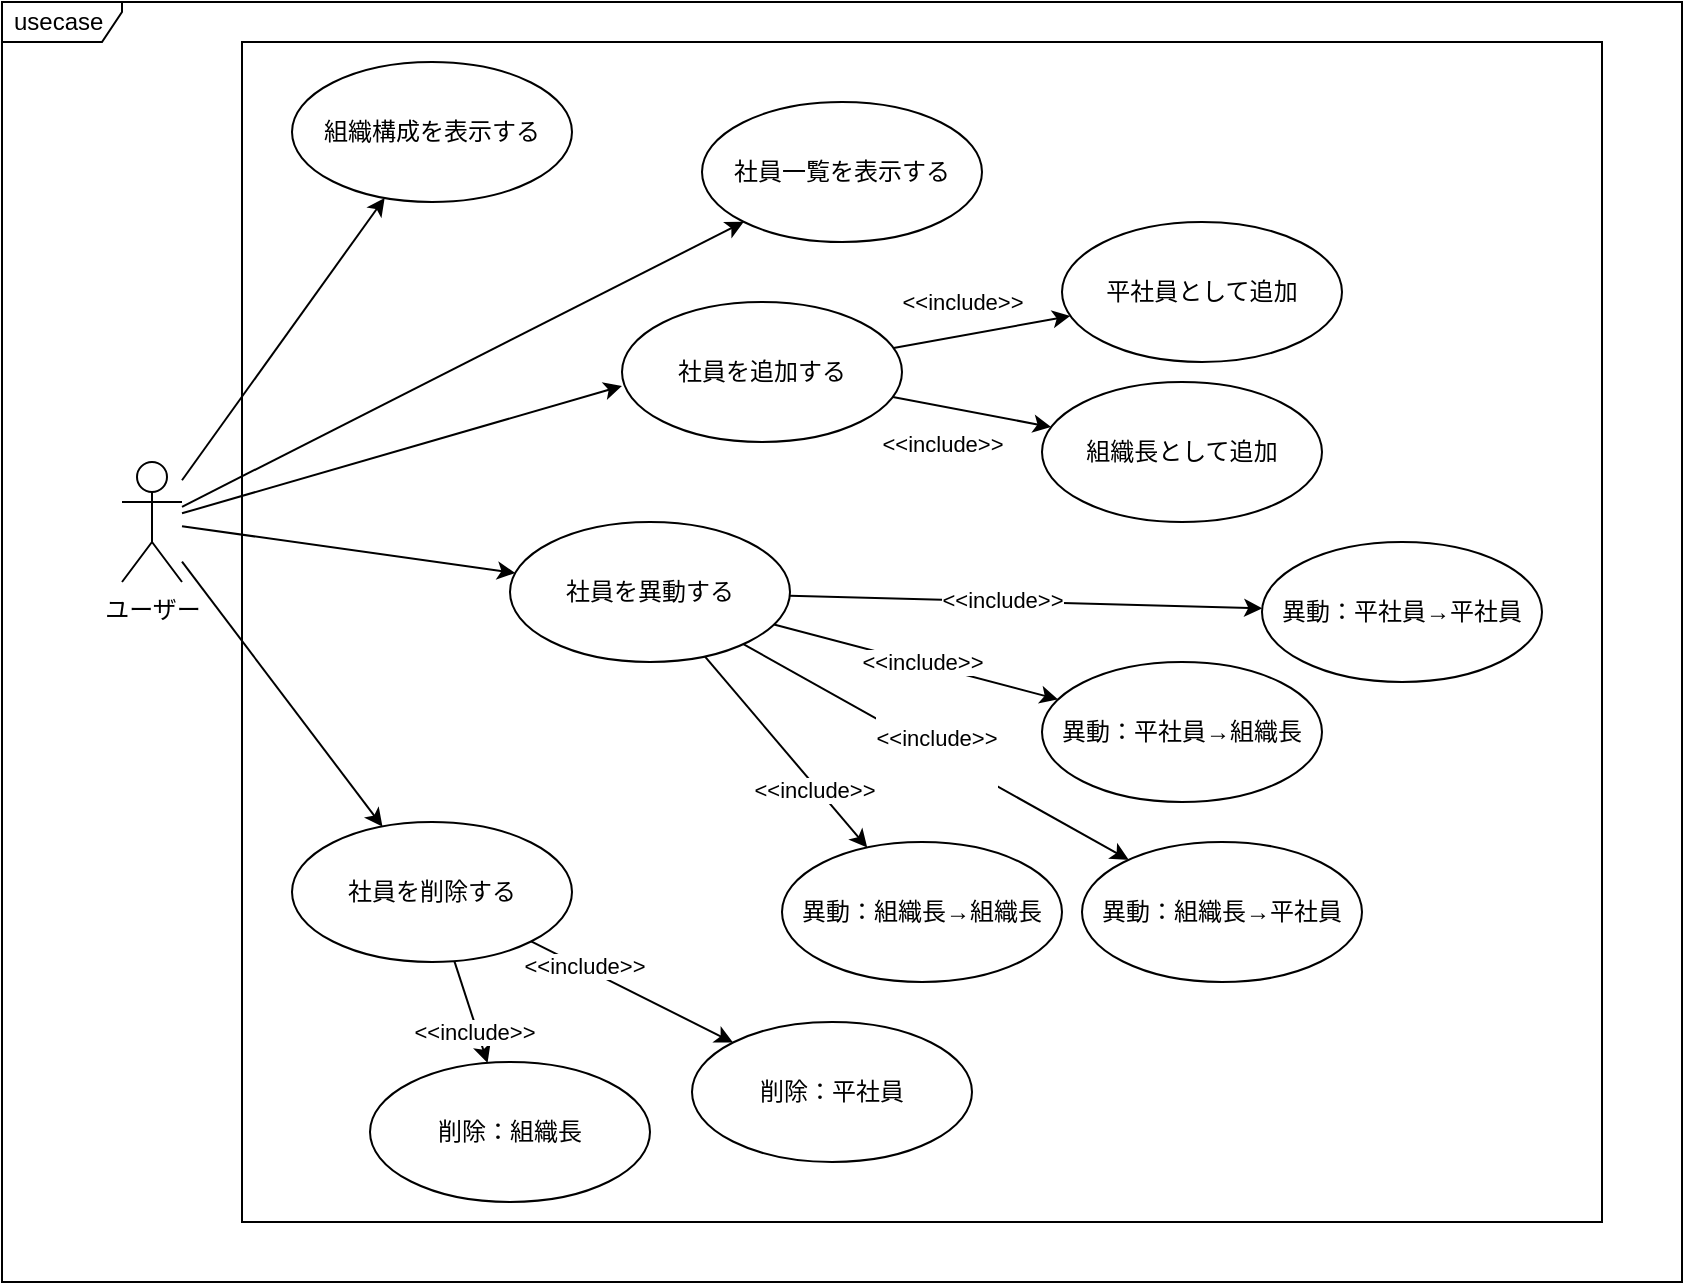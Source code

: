 <mxfile>
    <diagram id="2ksgyWF3tp9E1K3VVl34" name="ページ1">
        <mxGraphModel dx="1386" dy="825" grid="1" gridSize="10" guides="1" tooltips="1" connect="1" arrows="1" fold="1" page="1" pageScale="1" pageWidth="827" pageHeight="1169" math="0" shadow="0">
            <root>
                <mxCell id="0"/>
                <mxCell id="1" parent="0"/>
                <mxCell id="2" value="usecase&amp;nbsp;" style="shape=umlFrame;whiteSpace=wrap;html=1;width=60;height=20;swimlaneFillColor=#FFFFFF;" parent="1" vertex="1">
                    <mxGeometry x="90" y="90" width="840" height="640" as="geometry"/>
                </mxCell>
                <mxCell id="4" value="" style="rounded=0;whiteSpace=wrap;html=1;" parent="1" vertex="1">
                    <mxGeometry x="210" y="110" width="680" height="590" as="geometry"/>
                </mxCell>
                <mxCell id="25" style="edgeStyle=none;html=1;" parent="1" source="5" target="23" edge="1">
                    <mxGeometry relative="1" as="geometry"/>
                </mxCell>
                <mxCell id="26" value="&amp;lt;&amp;lt;include&amp;gt;&amp;gt;" style="edgeLabel;html=1;align=center;verticalAlign=middle;resizable=0;points=[];" parent="25" vertex="1" connectable="0">
                    <mxGeometry x="0.362" relative="1" as="geometry">
                        <mxPoint x="-26" y="-12" as="offset"/>
                    </mxGeometry>
                </mxCell>
                <mxCell id="29" style="edgeStyle=none;html=1;" parent="1" source="5" target="24" edge="1">
                    <mxGeometry relative="1" as="geometry"/>
                </mxCell>
                <mxCell id="30" value="&amp;lt;&amp;lt;include&amp;gt;&amp;gt;" style="edgeLabel;html=1;align=center;verticalAlign=middle;resizable=0;points=[];" parent="29" vertex="1" connectable="0">
                    <mxGeometry x="0.476" y="-5" relative="1" as="geometry">
                        <mxPoint x="-33" y="7" as="offset"/>
                    </mxGeometry>
                </mxCell>
                <mxCell id="5" value="社員を追加する" style="ellipse;whiteSpace=wrap;html=1;" parent="1" vertex="1">
                    <mxGeometry x="400" y="240" width="140" height="70" as="geometry"/>
                </mxCell>
                <mxCell id="35" style="edgeStyle=none;html=1;" parent="1" source="7" target="31" edge="1">
                    <mxGeometry relative="1" as="geometry"/>
                </mxCell>
                <mxCell id="40" value="&amp;lt;&amp;lt;include&amp;gt;&amp;gt;" style="edgeLabel;html=1;align=center;verticalAlign=middle;resizable=0;points=[];" parent="35" vertex="1" connectable="0">
                    <mxGeometry x="-0.102" y="1" relative="1" as="geometry">
                        <mxPoint as="offset"/>
                    </mxGeometry>
                </mxCell>
                <mxCell id="36" style="edgeStyle=none;html=1;" parent="1" source="7" target="32" edge="1">
                    <mxGeometry relative="1" as="geometry"/>
                </mxCell>
                <mxCell id="41" value="&amp;lt;&amp;lt;include&amp;gt;&amp;gt;" style="edgeLabel;html=1;align=center;verticalAlign=middle;resizable=0;points=[];" parent="36" vertex="1" connectable="0">
                    <mxGeometry x="0.255" y="-2" relative="1" as="geometry">
                        <mxPoint x="-15" y="-7" as="offset"/>
                    </mxGeometry>
                </mxCell>
                <mxCell id="37" value="&#10;&lt;span style=&quot;color: rgb(0, 0, 0); font-family: Helvetica; font-size: 11px; font-style: normal; font-variant-ligatures: normal; font-variant-caps: normal; font-weight: 400; letter-spacing: normal; orphans: 2; text-align: center; text-indent: 0px; text-transform: none; widows: 2; word-spacing: 0px; -webkit-text-stroke-width: 0px; background-color: rgb(255, 255, 255); text-decoration-thickness: initial; text-decoration-style: initial; text-decoration-color: initial; float: none; display: inline !important;&quot;&gt;&amp;lt;&amp;lt;include&amp;gt;&amp;gt;&lt;/span&gt;&#10;&#10;" style="edgeStyle=none;html=1;" parent="1" source="7" target="33" edge="1">
                    <mxGeometry relative="1" as="geometry"/>
                </mxCell>
                <mxCell id="38" style="edgeStyle=none;html=1;" parent="1" source="7" target="34" edge="1">
                    <mxGeometry relative="1" as="geometry"/>
                </mxCell>
                <mxCell id="42" value="&amp;lt;&amp;lt;include&amp;gt;&amp;gt;" style="edgeLabel;html=1;align=center;verticalAlign=middle;resizable=0;points=[];" parent="38" vertex="1" connectable="0">
                    <mxGeometry x="0.373" y="-2" relative="1" as="geometry">
                        <mxPoint as="offset"/>
                    </mxGeometry>
                </mxCell>
                <mxCell id="7" value="社員を異動する" style="ellipse;whiteSpace=wrap;html=1;" parent="1" vertex="1">
                    <mxGeometry x="344" y="350" width="140" height="70" as="geometry"/>
                </mxCell>
                <mxCell id="46" style="edgeStyle=none;html=1;" parent="1" source="11" target="43" edge="1">
                    <mxGeometry relative="1" as="geometry"/>
                </mxCell>
                <mxCell id="48" value="&amp;lt;&amp;lt;include&amp;gt;&amp;gt;" style="edgeLabel;html=1;align=center;verticalAlign=middle;resizable=0;points=[];" parent="46" vertex="1" connectable="0">
                    <mxGeometry x="-0.483" y="1" relative="1" as="geometry">
                        <mxPoint as="offset"/>
                    </mxGeometry>
                </mxCell>
                <mxCell id="50" style="edgeStyle=none;html=1;" parent="1" source="11" target="45" edge="1">
                    <mxGeometry relative="1" as="geometry"/>
                </mxCell>
                <mxCell id="51" value="&amp;lt;&amp;lt;include&amp;gt;&amp;gt;" style="edgeLabel;html=1;align=center;verticalAlign=middle;resizable=0;points=[];" parent="50" vertex="1" connectable="0">
                    <mxGeometry x="0.349" y="-2" relative="1" as="geometry">
                        <mxPoint as="offset"/>
                    </mxGeometry>
                </mxCell>
                <mxCell id="11" value="社員を削除する" style="ellipse;whiteSpace=wrap;html=1;" parent="1" vertex="1">
                    <mxGeometry x="235" y="500" width="140" height="70" as="geometry"/>
                </mxCell>
                <mxCell id="16" style="edgeStyle=none;html=1;" parent="1" source="3" target="11" edge="1">
                    <mxGeometry relative="1" as="geometry"/>
                </mxCell>
                <mxCell id="17" style="edgeStyle=none;html=1;entryX=0;entryY=0.6;entryDx=0;entryDy=0;entryPerimeter=0;" parent="1" source="3" target="5" edge="1">
                    <mxGeometry relative="1" as="geometry"/>
                </mxCell>
                <mxCell id="18" style="edgeStyle=none;html=1;" parent="1" source="3" target="7" edge="1">
                    <mxGeometry relative="1" as="geometry"/>
                </mxCell>
                <mxCell id="21" style="edgeStyle=none;html=1;" parent="1" source="3" target="19" edge="1">
                    <mxGeometry relative="1" as="geometry"/>
                </mxCell>
                <mxCell id="22" style="edgeStyle=none;html=1;" parent="1" source="3" target="20" edge="1">
                    <mxGeometry relative="1" as="geometry"/>
                </mxCell>
                <mxCell id="3" value="ユーザー" style="shape=umlActor;verticalLabelPosition=bottom;verticalAlign=top;html=1;" parent="1" vertex="1">
                    <mxGeometry x="150" y="320" width="30" height="60" as="geometry"/>
                </mxCell>
                <mxCell id="19" value="社員一覧を表示する" style="ellipse;whiteSpace=wrap;html=1;" parent="1" vertex="1">
                    <mxGeometry x="440" y="140" width="140" height="70" as="geometry"/>
                </mxCell>
                <mxCell id="20" value="組織構成を表示する" style="ellipse;whiteSpace=wrap;html=1;" parent="1" vertex="1">
                    <mxGeometry x="235" y="120" width="140" height="70" as="geometry"/>
                </mxCell>
                <mxCell id="23" value="平社員として追加" style="ellipse;whiteSpace=wrap;html=1;" parent="1" vertex="1">
                    <mxGeometry x="620" y="200" width="140" height="70" as="geometry"/>
                </mxCell>
                <mxCell id="24" value="組織長として追加" style="ellipse;whiteSpace=wrap;html=1;" parent="1" vertex="1">
                    <mxGeometry x="610" y="280" width="140" height="70" as="geometry"/>
                </mxCell>
                <mxCell id="31" value="異動：平社員→平社員" style="ellipse;whiteSpace=wrap;html=1;" parent="1" vertex="1">
                    <mxGeometry x="720" y="360" width="140" height="70" as="geometry"/>
                </mxCell>
                <mxCell id="32" value="異動：平社員→組織長" style="ellipse;whiteSpace=wrap;html=1;" parent="1" vertex="1">
                    <mxGeometry x="610" y="420" width="140" height="70" as="geometry"/>
                </mxCell>
                <mxCell id="33" value="異動：組織長→平社員" style="ellipse;whiteSpace=wrap;html=1;" parent="1" vertex="1">
                    <mxGeometry x="630" y="510" width="140" height="70" as="geometry"/>
                </mxCell>
                <mxCell id="34" value="異動：組織長→組織長" style="ellipse;whiteSpace=wrap;html=1;" parent="1" vertex="1">
                    <mxGeometry x="480" y="510" width="140" height="70" as="geometry"/>
                </mxCell>
                <mxCell id="43" value="削除：平社員" style="ellipse;whiteSpace=wrap;html=1;" parent="1" vertex="1">
                    <mxGeometry x="435" y="600" width="140" height="70" as="geometry"/>
                </mxCell>
                <mxCell id="45" value="削除：組織長" style="ellipse;whiteSpace=wrap;html=1;" parent="1" vertex="1">
                    <mxGeometry x="274" y="620" width="140" height="70" as="geometry"/>
                </mxCell>
            </root>
        </mxGraphModel>
    </diagram>
    <diagram id="JgNJQtiwl_YFSWbjsgjo" name="社員移動パターン">
        <mxGraphModel dx="1386" dy="825" grid="1" gridSize="10" guides="1" tooltips="1" connect="1" arrows="1" fold="1" page="1" pageScale="1" pageWidth="827" pageHeight="1169" math="0" shadow="0">
            <root>
                <mxCell id="0"/>
                <mxCell id="1" parent="0"/>
                <mxCell id="aGrvfAMml-kxTOzgBD-_-2" value="" style="rounded=0;whiteSpace=wrap;html=1;fillColor=default;" vertex="1" parent="1">
                    <mxGeometry x="160" y="100" width="610" height="460" as="geometry"/>
                </mxCell>
            </root>
        </mxGraphModel>
    </diagram>
</mxfile>